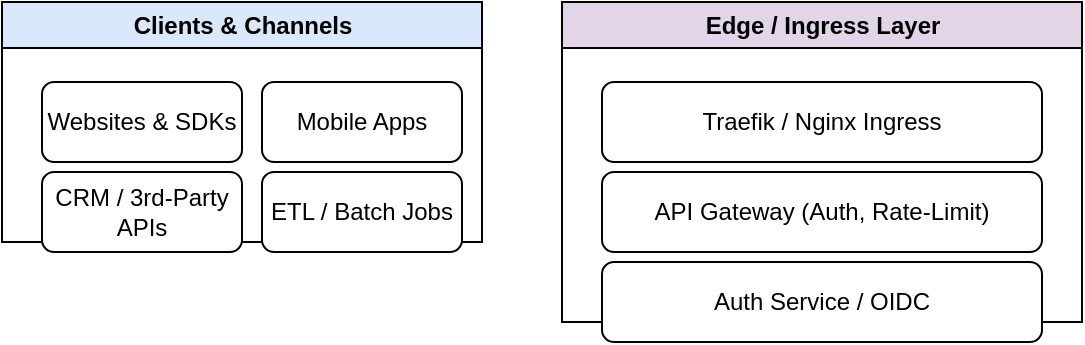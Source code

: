 <?xml version="1.0" encoding="UTF-8"?>
<mxfile version="15.8.7" type="device">
  <diagram id="tracardi-architecture" name="Tracardi Full Architecture">
    <mxGraphModel dx="1176" dy="725" grid="1" gridSize="10" guides="1" tooltips="1" connect="1" arrows="1" fold="1" page="1" pageScale="1" pageWidth="827" pageHeight="1169" math="0" shadow="0">
      <root>
        <mxCell id="0"/>
        <mxCell id="1" parent="0"/>
        <!-- Clients & Channels -->
        <mxCell id="2" value="Clients &amp; Channels" style="swimlane;html=1;rounded=0;fillColor=#dae8fc;fontStyle=1;" vertex="1" parent="1">
          <mxGeometry x="20" y="20" width="240" height="120" as="geometry"/>
        </mxCell>
        <mxCell id="3" value="Websites &amp; SDKs" style="rounded=1;whiteSpace=wrap;" vertex="1" parent="2">
          <mxGeometry x="20" y="40" width="100" height="40" as="geometry"/>
        </mxCell>
        <mxCell id="4" value="Mobile Apps" style="rounded=1;whiteSpace=wrap;" vertex="1" parent="2">
          <mxGeometry x="130" y="40" width="100" height="40" as="geometry"/>
        </mxCell>
        <mxCell id="5" value="CRM / 3rd‑Party APIs" style="rounded=1;whiteSpace=wrap;" vertex="1" parent="2">
          <mxGeometry x="20" y="85" width="100" height="40" as="geometry"/>
        </mxCell>
        <mxCell id="6" value="ETL / Batch Jobs" style="rounded=1;whiteSpace=wrap;" vertex="1" parent="2">
          <mxGeometry x="130" y="85" width="100" height="40" as="geometry"/>
        </mxCell>

        <!-- Edge / Ingress Layer -->
        <mxCell id="10" value="Edge / Ingress Layer" style="swimlane;html=1;rounded=0;fillColor=#e1d5e7;fontStyle=1;" vertex="1" parent="1">
          <mxGeometry x="300" y="20" width="260" height="160" as="geometry"/>
        </mxCell>
        <mxCell id="11" value="Traefik / Nginx Ingress" style="rounded=1;whiteSpace=wrap;" vertex="1" parent="10">
          <mxGeometry x="20" y="40" width="220" height="40" as="geometry"/>
        </mxCell>
        <mxCell id="12" value="API Gateway (Auth, Rate‑Limit)" style="rounded=1;whiteSpace=wrap;" vertex="1" parent="10">
          <mxGeometry x="20" y="85" width="220" height="40" as="geometry"/>
        </mxCell>
        <mxCell id="13" value="Auth Service / OIDC" style="rounded=1;whiteSpace=wrap;" vertex="1" parent="10">
          <mxGeometry x="20" y="130" width="220" height="40" as="geometry"/>
        </mxCell>

        <!-- API & Orchestration Tier -->
        <mxCell id="20" value="API & Orchestration Tier" style="swimlane;html=1;rounded=0;fillColor=#fff2cc;fontStyle=1;" vertex="1" parent="1">
          <mxGeometry x="20" y="180" width="540" height="240" as="geometry"/>
        </mxCell>
        <mxCell id="21" value="FastAPI (Tracardi API)" style="rounded=1;whiteSpace=wrap;" vertex="1" parent="20">
          <mxGeometry x="20" y="200" width="160" height="40" as="geometry"/>
        </mxCell>
        <mxCell id="22" value="GraphQL Gateway" style="rounded=1;whiteSpace=wrap;" vertex="1" parent="20">
          <mxGeometry x="200" y="200" width="160" height="40" as="geometry"/>
        </mxCell>
        <mxCell id="23" value="Schema Validator" style="rounded=1;whiteSpace=wrap;" vertex="1" parent="20">
          <mxGeometry x="380" y="200" width="150" height="40" as="geometry"/>
        </mxCell>
        <mxCell id="24" value="Event Router" style="rounded=1;whiteSpace=wrap;" vertex="1" parent="20">
          <mxGeometry x="20" y="250" width="160" height="40" as="geometry"/>
        </mxCell>
        <mxCell id="25" value="Workflow Dispatcher" style="rounded=1;whiteSpace=wrap;" vertex="1" parent="20">
          <mxGeometry x="200" y="250" width="160" height="40" as="geometry"/>
        </mxCell>
        <mxCell id="26" value="PostgreSQL Config DB" style="ellipse;whiteSpace=wrap;" vertex="1" parent="20">
          <mxGeometry x="380" y="250" width="150" height="40" as="geometry"/>
        </mxCell>
        <mxCell id="27" value="HashiCorp Vault" style="cylinder;whiteSpace=wrap;" vertex="1" parent="20">
          <mxGeometry x="380" y="300" width="150" height="40" as="geometry"/>
        </mxCell>

        <!-- Workflow Engine -->
        <mxCell id="30" value="Workflow Engine" style="swimlane;html=1;rounded=0;fillColor=#d5e8d4;fontStyle=1;" vertex="1" parent="1">
          <mxGeometry x="580" y="20" width="300" height="200" as="geometry"/>
        </mxCell>
        <mxCell id="31" value="Rule Engine" style="rounded=1;whiteSpace=wrap;" vertex="1" parent="30">
          <mxGeometry x="600" y="40" width="120" height="40" as="geometry"/>
        </mxCell>
        <mxCell id="32" value="Flow Manager" style="rounded=1;whiteSpace=wrap;" vertex="1" parent="30">
          <mxGeometry x="740" y="40" width="120" height="40" as="geometry"/>
        </mxCell>
        <mxCell id="33" value="Plugin Registry" style="rounded=1;whiteSpace=wrap;" vertex="1" parent="30">
          <mxGeometry x="600" y="90" width="120" height="40" as="geometry"/>
        </mxCell>
        <mxCell id="34" value="Execution Context (Sandbox)" style="rounded=1;whiteSpace=wrap;" vertex="1" parent="30">
          <mxGeometry x="740" y="90" width="120" height="40" as="geometry"/>
        </mxCell>
        <mxCell id="35" value="Plugin Runner" style="rounded=1;whiteSpace=wrap;" vertex="1" parent="30">
          <mxGeometry x="670" y="140" width="120" height="40" as="geometry"/>
        </mxCell>

        <!-- Messaging & Event Bus -->
        <mxCell id="40" value="Messaging &amp; Event Bus" style="swimlane;html=1;rounded=0;fillColor=#f8cecc;fontStyle=1;" vertex="1" parent="1">
          <mxGeometry x="580" y="240" width="300" height="160" as="geometry"/>
        </mxCell>
        <mxCell id="41" value="Zookeeper" style="ellipse;whiteSpace=wrap;" vertex="1" parent="40">
          <mxGeometry x="600" y="260" width="120" height="40" as="geometry"/>
        </mxCell>
        <mxCell id="42" value="Apache Pulsar" style="cylinder;whiteSpace=wrap;" vertex="1" parent="40">
          <mxGeometry x="740" y="260" width="120" height="40" as="geometry"/>
        </mxCell>
        <mxCell id="43" value="Topics (events, workflows, merges)" style="rounded=1;whiteSpace=wrap;" vertex="1" parent="40">
          <mxGeometry x="670" y="310" width="180" height="40" as="geometry"/>
        </mxCell>

        <!-- Worker Pools -->
        <mxCell id="50" value="Worker Pools" style="swimlane;html=1;rounded=0;fillColor=#fff2cc;fontStyle=1;" vertex="1" parent="1">
          <mxGeometry x="20" y="440" width="400" height="160" as="geometry"/>
        </mxCell>
        <mxCell id="51" value="Flusher Workers" style="rounded=1;whiteSpace=wrap;" vertex="1" parent="50">
          <mxGeometry x="40" y="460" width="140" height="40" as="geometry"/>
        </mxCell>
        <mxCell id="52" value="Storage Workers" style="rounded=1;whiteSpace=wrap;" vertex="1" parent="50">
          <mxGeometry x="200" y="460" width="140" height="40" as="geometry"/>
        </mxCell>
        <mxCell id="53" value="Merge Workers" style="rounded=1;whiteSpace=wrap;" vertex="1" parent="50">
          <mxGeometry x="40" y="510" width="140" height="40" as="geometry"/>
        </mxCell>
        <mxCell id="54" value="Segmentation Workers" style="rounded=1;whiteSpace=wrap;" vertex="1" parent="50">
          <mxGeometry x="200" y="510" width="140" height="40" as="geometry"/>
        </mxCell>
        <mxCell id="55" value="Analytics Workers" style="rounded=1;whiteSpace=wrap;" vertex="1" parent="50">
          <mxGeometry x="120" y="560" width="140" height="40" as="geometry"/>
        </mxCell>

        <!-- Data Storage & Analytics -->
        <mxCell id="60" value="Data Storage &amp; Analytics" style="swimlane;html=1;rounded=0;fillColor=#d5e8d4;fontStyle=1;" vertex="1" parent="1">
          <mxGeometry x="440" y="440" width="440" height="160" as="geometry"/>
        </mxCell>
        <mxCell id="61" value="Elasticsearch Cluster" style="cylinder;whiteSpace=wrap;" vertex="1" parent="60">
          <mxGeometry x="460" y="460" width="140" height="40" as="geometry"/>
        </mxCell>
        <mxCell id="62" value="Redis Cluster" style="cylinder;whiteSpace=wrap;" vertex="1" parent="60">
          <mxGeometry x="620" y="460" width="140" height="40" as="geometry"/>
        </mxCell>
        <mxCell id="63" value="MinIO Object Store" style="cylinder;whiteSpace=wrap;" vertex="1" parent="60">
          <mxGeometry x="460" y="510" width="140" height="40" as="geometry"/>
        </mxCell>
        <mxCell id="64" value="ClickHouse Analytics" style="cylinder;whiteSpace=wrap;" vertex="1" parent="60">
          <mxGeometry x="620" y="510" width="140" height="40" as="geometry"/>
        </mxCell>
        <mxCell id="65" value="S3 / Backup Store" style="cylinder;whiteSpace=wrap;" vertex="1" parent="60">
          <mxGeometry x="540" y="560" width="140" height="40" as="geometry"/>
        </mxCell>

        <!-- Observability & Security -->
        <mxCell id="70" value="Monitoring &amp; Security" style="swimlane;html=1;rounded=0;fillColor=#f8cecc;fontStyle=1;" vertex="1" parent="1">
          <mxGeometry x="20" y="620" width="860" height="160" as="geometry"/>
        </mxCell>
        <mxCell id="71" value="Prometheus" style="rounded=1;whiteSpace=wrap;" vertex="1" parent="70">
          <mxGeometry x="40" y="640" width="120" height="40" as="geometry"/>
        </mxCell>
        <mxCell id="72" value="Grafana" style="rounded=1;whiteSpace=wrap;" vertex="1" parent="70">
          <mxGeometry x="180" y="640" width="120" height="40" as="geometry"/>
        </mxCell>
        <mxCell id="73" value="Loki / EFK Logs" style="rounded=1;whiteSpace=wrap;" vertex="1" parent="70">
          <mxGeometry x="320" y="640" width="120" height="40" as="geometry"/>
        </mxCell>
        <mxCell id="74" value="Jaeger Tracing" style="rounded=1;whiteSpace=wrap;" vertex="1" parent="70">
          <mxGeometry x="460" y="640" width="120" height="40" as="geometry"/>
        </mxCell>
        <mxCell id="75" value="Kubernetes RBAC" style="rounded=1;whiteSpace=wrap;" vertex="1" parent="70">
          <mxGeometry x="600" y="640" width="120" height="40" as="geometry"/>
        </mxCell>

        <!-- Frontend UI & Assets -->
        <mxCell id="80" value="Frontend UI &amp; Assets" style="swimlane;html=1;rounded=0;fillColor=#e1d5e7;fontStyle=1;" vertex="1" parent="1">
          <mxGeometry x="900" y="20" width="240" height="160" as="geometry"/>
        </mxCell>
        <mxCell id="81" value="CDN / Nginx" style="rounded=1;whiteSpace=wrap;" vertex="1" parent="80">
          <mxGeometry x="920" y="40" width="200" height="40" as="geometry"/>
        </mxCell>
        <mxCell id="82" value="React SPA" style="rounded=1;whiteSpace=wrap;" vertex="1" parent="80">
          <mxGeometry x="920" y="90" width="200" height="40" as="geometry"/>
        </mxCell>

        <!-- Example connector (Clients → Ingress) -->
        <mxCell id="c1" style="edgeStyle=orthogonalEdgeStyle;rounded=0;html=1;exitX=0.5;exitY=1;entryX=0.5;entryY=0;" edge="1" parent="1" source="3" target="11">
          <mxGeometry relative="1" as="geometry"/>
        </mxCell>

        <!-- You can add more connectors similarly by matching source and target cell IDs -->

      </root>
    </mxGraphModel>
  </diagram>
</mxfile>

